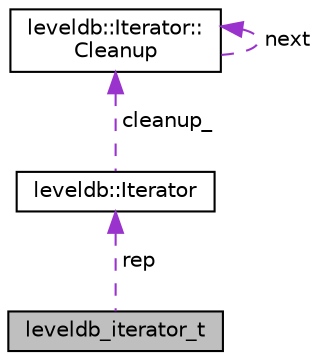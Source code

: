 digraph "leveldb_iterator_t"
{
  edge [fontname="Helvetica",fontsize="10",labelfontname="Helvetica",labelfontsize="10"];
  node [fontname="Helvetica",fontsize="10",shape=record];
  Node1 [label="leveldb_iterator_t",height=0.2,width=0.4,color="black", fillcolor="grey75", style="filled" fontcolor="black"];
  Node2 -> Node1 [dir="back",color="darkorchid3",fontsize="10",style="dashed",label=" rep" ];
  Node2 [label="leveldb::Iterator",height=0.2,width=0.4,color="black", fillcolor="white", style="filled",URL="$classleveldb_1_1_iterator.html"];
  Node3 -> Node2 [dir="back",color="darkorchid3",fontsize="10",style="dashed",label=" cleanup_" ];
  Node3 [label="leveldb::Iterator::\lCleanup",height=0.2,width=0.4,color="black", fillcolor="white", style="filled",URL="$structleveldb_1_1_iterator_1_1_cleanup.html"];
  Node3 -> Node3 [dir="back",color="darkorchid3",fontsize="10",style="dashed",label=" next" ];
}
